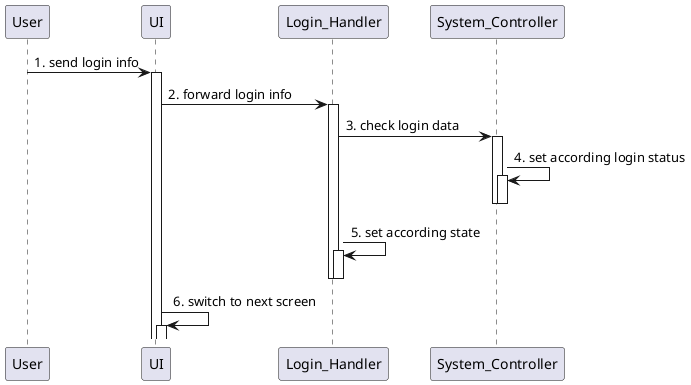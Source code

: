 @startuml
participant User

User -> UI: 1. send login info
activate UI
UI -> Login_Handler: 2. forward login info
activate Login_Handler
Login_Handler -> System_Controller: 3. check login data
activate System_Controller
System_Controller -> System_Controller: 4. set according login status
activate System_Controller
deactivate System_Controller
deactivate System_Controller
Login_Handler -> Login_Handler: 5. set according state
activate Login_Handler
deactivate Login_Handler
deactivate Login_Handler
UI -> UI: 6. switch to next screen
activate UI
@enduml